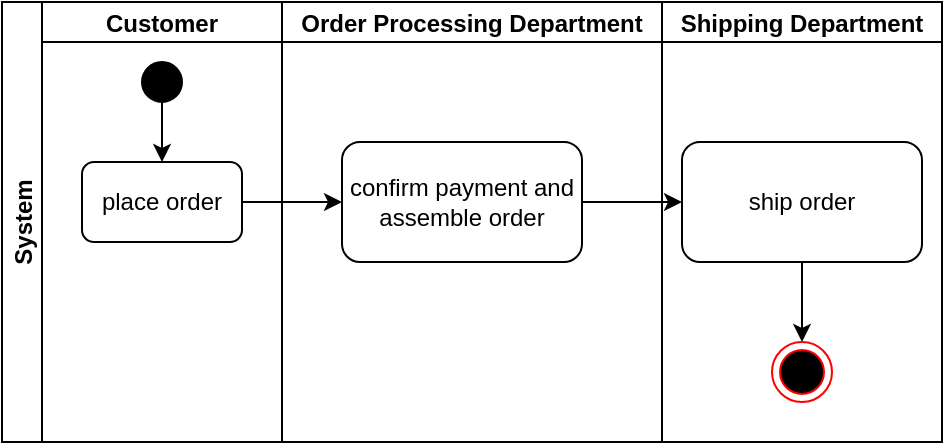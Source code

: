<mxfile version="24.8.4">
  <diagram name="Page-1" id="Ia41jOG_DAkSB0BGFNO1">
    <mxGraphModel dx="1050" dy="522" grid="1" gridSize="10" guides="1" tooltips="1" connect="1" arrows="1" fold="1" page="1" pageScale="1" pageWidth="850" pageHeight="1100" math="0" shadow="0">
      <root>
        <mxCell id="0" />
        <mxCell id="1" parent="0" />
        <mxCell id="duH5eJ0xUVOtWFtcSYR5-1" value="System" style="swimlane;childLayout=stackLayout;resizeParent=1;resizeParentMax=0;startSize=20;horizontal=0;horizontalStack=1;" vertex="1" parent="1">
          <mxGeometry x="210" y="40" width="470" height="220" as="geometry" />
        </mxCell>
        <mxCell id="duH5eJ0xUVOtWFtcSYR5-2" value="Customer" style="swimlane;startSize=20;" vertex="1" parent="duH5eJ0xUVOtWFtcSYR5-1">
          <mxGeometry x="20" width="120" height="220" as="geometry" />
        </mxCell>
        <mxCell id="duH5eJ0xUVOtWFtcSYR5-9" value="" style="edgeStyle=orthogonalEdgeStyle;rounded=0;orthogonalLoop=1;jettySize=auto;html=1;" edge="1" parent="duH5eJ0xUVOtWFtcSYR5-2" source="duH5eJ0xUVOtWFtcSYR5-7" target="duH5eJ0xUVOtWFtcSYR5-6">
          <mxGeometry relative="1" as="geometry" />
        </mxCell>
        <mxCell id="duH5eJ0xUVOtWFtcSYR5-7" value="" style="ellipse;whiteSpace=wrap;html=1;aspect=fixed;fillColor=#000000;" vertex="1" parent="duH5eJ0xUVOtWFtcSYR5-2">
          <mxGeometry x="50" y="30" width="20" height="20" as="geometry" />
        </mxCell>
        <mxCell id="duH5eJ0xUVOtWFtcSYR5-6" value="place order" style="rounded=1;whiteSpace=wrap;html=1;" vertex="1" parent="duH5eJ0xUVOtWFtcSYR5-2">
          <mxGeometry x="20" y="80" width="80" height="40" as="geometry" />
        </mxCell>
        <mxCell id="duH5eJ0xUVOtWFtcSYR5-3" value="Order Processing Department" style="swimlane;startSize=20;" vertex="1" parent="duH5eJ0xUVOtWFtcSYR5-1">
          <mxGeometry x="140" width="190" height="220" as="geometry" />
        </mxCell>
        <mxCell id="duH5eJ0xUVOtWFtcSYR5-10" value="confirm payment and assemble order" style="rounded=1;whiteSpace=wrap;html=1;" vertex="1" parent="duH5eJ0xUVOtWFtcSYR5-3">
          <mxGeometry x="30" y="70" width="120" height="60" as="geometry" />
        </mxCell>
        <mxCell id="duH5eJ0xUVOtWFtcSYR5-4" value="Shipping Department" style="swimlane;startSize=20;" vertex="1" parent="duH5eJ0xUVOtWFtcSYR5-1">
          <mxGeometry x="330" width="140" height="220" as="geometry" />
        </mxCell>
        <mxCell id="duH5eJ0xUVOtWFtcSYR5-15" value="" style="edgeStyle=orthogonalEdgeStyle;rounded=0;orthogonalLoop=1;jettySize=auto;html=1;" edge="1" parent="duH5eJ0xUVOtWFtcSYR5-4" source="duH5eJ0xUVOtWFtcSYR5-11" target="duH5eJ0xUVOtWFtcSYR5-12">
          <mxGeometry relative="1" as="geometry" />
        </mxCell>
        <mxCell id="duH5eJ0xUVOtWFtcSYR5-11" value="ship order" style="rounded=1;whiteSpace=wrap;html=1;" vertex="1" parent="duH5eJ0xUVOtWFtcSYR5-4">
          <mxGeometry x="10" y="70" width="120" height="60" as="geometry" />
        </mxCell>
        <mxCell id="duH5eJ0xUVOtWFtcSYR5-12" value="" style="ellipse;html=1;shape=endState;fillColor=#000000;strokeColor=#ff0000;" vertex="1" parent="duH5eJ0xUVOtWFtcSYR5-4">
          <mxGeometry x="55" y="170" width="30" height="30" as="geometry" />
        </mxCell>
        <mxCell id="duH5eJ0xUVOtWFtcSYR5-13" value="" style="edgeStyle=orthogonalEdgeStyle;rounded=0;orthogonalLoop=1;jettySize=auto;html=1;" edge="1" parent="duH5eJ0xUVOtWFtcSYR5-1" source="duH5eJ0xUVOtWFtcSYR5-6" target="duH5eJ0xUVOtWFtcSYR5-10">
          <mxGeometry relative="1" as="geometry" />
        </mxCell>
        <mxCell id="duH5eJ0xUVOtWFtcSYR5-14" value="" style="edgeStyle=orthogonalEdgeStyle;rounded=0;orthogonalLoop=1;jettySize=auto;html=1;" edge="1" parent="duH5eJ0xUVOtWFtcSYR5-1" source="duH5eJ0xUVOtWFtcSYR5-10" target="duH5eJ0xUVOtWFtcSYR5-11">
          <mxGeometry relative="1" as="geometry" />
        </mxCell>
      </root>
    </mxGraphModel>
  </diagram>
</mxfile>
